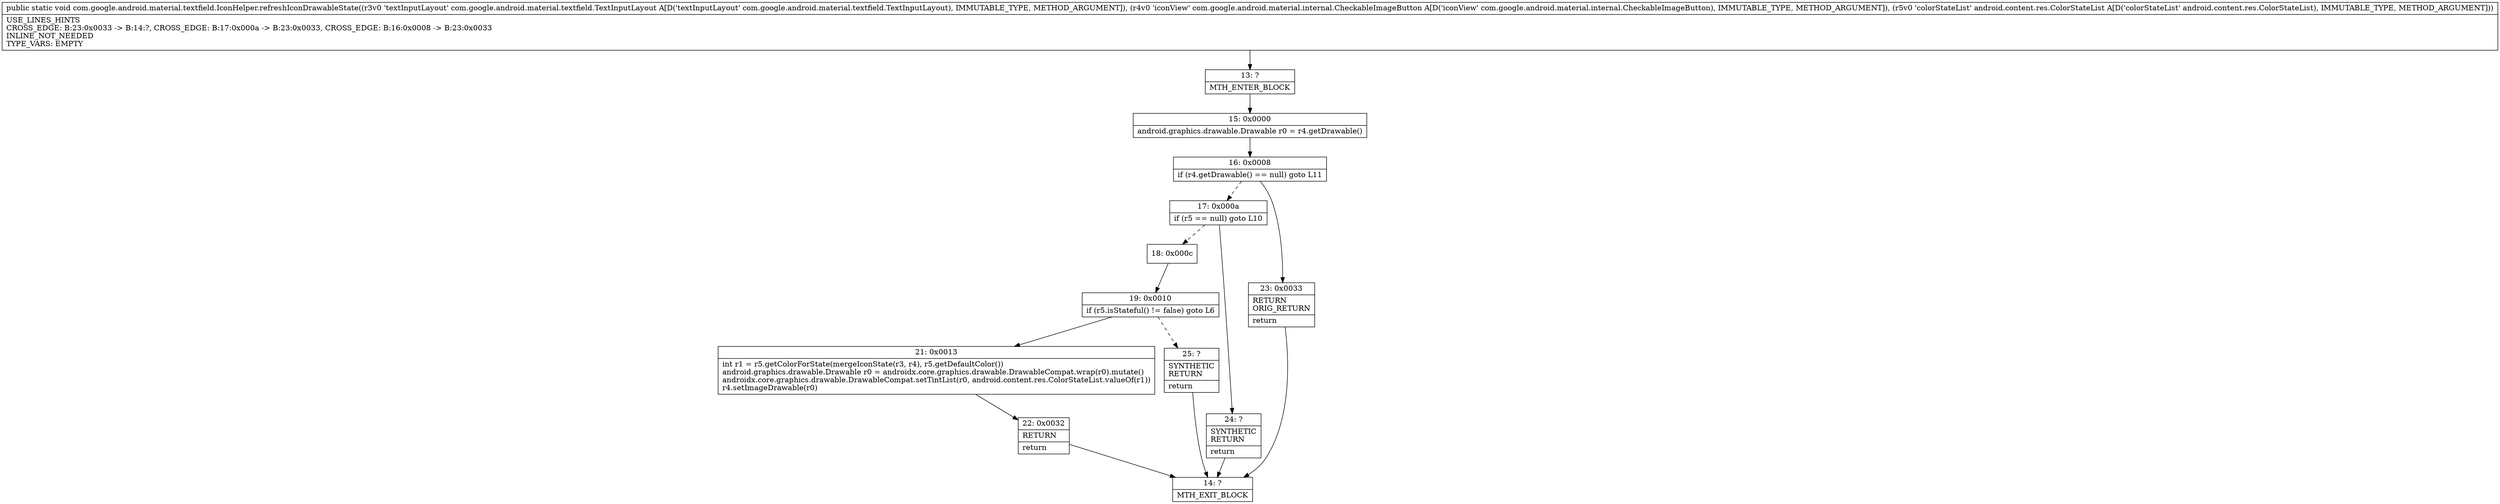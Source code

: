 digraph "CFG forcom.google.android.material.textfield.IconHelper.refreshIconDrawableState(Lcom\/google\/android\/material\/textfield\/TextInputLayout;Lcom\/google\/android\/material\/internal\/CheckableImageButton;Landroid\/content\/res\/ColorStateList;)V" {
Node_13 [shape=record,label="{13\:\ ?|MTH_ENTER_BLOCK\l}"];
Node_15 [shape=record,label="{15\:\ 0x0000|android.graphics.drawable.Drawable r0 = r4.getDrawable()\l}"];
Node_16 [shape=record,label="{16\:\ 0x0008|if (r4.getDrawable() == null) goto L11\l}"];
Node_17 [shape=record,label="{17\:\ 0x000a|if (r5 == null) goto L10\l}"];
Node_18 [shape=record,label="{18\:\ 0x000c}"];
Node_19 [shape=record,label="{19\:\ 0x0010|if (r5.isStateful() != false) goto L6\l}"];
Node_21 [shape=record,label="{21\:\ 0x0013|int r1 = r5.getColorForState(mergeIconState(r3, r4), r5.getDefaultColor())\landroid.graphics.drawable.Drawable r0 = androidx.core.graphics.drawable.DrawableCompat.wrap(r0).mutate()\landroidx.core.graphics.drawable.DrawableCompat.setTintList(r0, android.content.res.ColorStateList.valueOf(r1))\lr4.setImageDrawable(r0)\l}"];
Node_22 [shape=record,label="{22\:\ 0x0032|RETURN\l|return\l}"];
Node_14 [shape=record,label="{14\:\ ?|MTH_EXIT_BLOCK\l}"];
Node_25 [shape=record,label="{25\:\ ?|SYNTHETIC\lRETURN\l|return\l}"];
Node_24 [shape=record,label="{24\:\ ?|SYNTHETIC\lRETURN\l|return\l}"];
Node_23 [shape=record,label="{23\:\ 0x0033|RETURN\lORIG_RETURN\l|return\l}"];
MethodNode[shape=record,label="{public static void com.google.android.material.textfield.IconHelper.refreshIconDrawableState((r3v0 'textInputLayout' com.google.android.material.textfield.TextInputLayout A[D('textInputLayout' com.google.android.material.textfield.TextInputLayout), IMMUTABLE_TYPE, METHOD_ARGUMENT]), (r4v0 'iconView' com.google.android.material.internal.CheckableImageButton A[D('iconView' com.google.android.material.internal.CheckableImageButton), IMMUTABLE_TYPE, METHOD_ARGUMENT]), (r5v0 'colorStateList' android.content.res.ColorStateList A[D('colorStateList' android.content.res.ColorStateList), IMMUTABLE_TYPE, METHOD_ARGUMENT]))  | USE_LINES_HINTS\lCROSS_EDGE: B:23:0x0033 \-\> B:14:?, CROSS_EDGE: B:17:0x000a \-\> B:23:0x0033, CROSS_EDGE: B:16:0x0008 \-\> B:23:0x0033\lINLINE_NOT_NEEDED\lTYPE_VARS: EMPTY\l}"];
MethodNode -> Node_13;Node_13 -> Node_15;
Node_15 -> Node_16;
Node_16 -> Node_17[style=dashed];
Node_16 -> Node_23;
Node_17 -> Node_18[style=dashed];
Node_17 -> Node_24;
Node_18 -> Node_19;
Node_19 -> Node_21;
Node_19 -> Node_25[style=dashed];
Node_21 -> Node_22;
Node_22 -> Node_14;
Node_25 -> Node_14;
Node_24 -> Node_14;
Node_23 -> Node_14;
}

